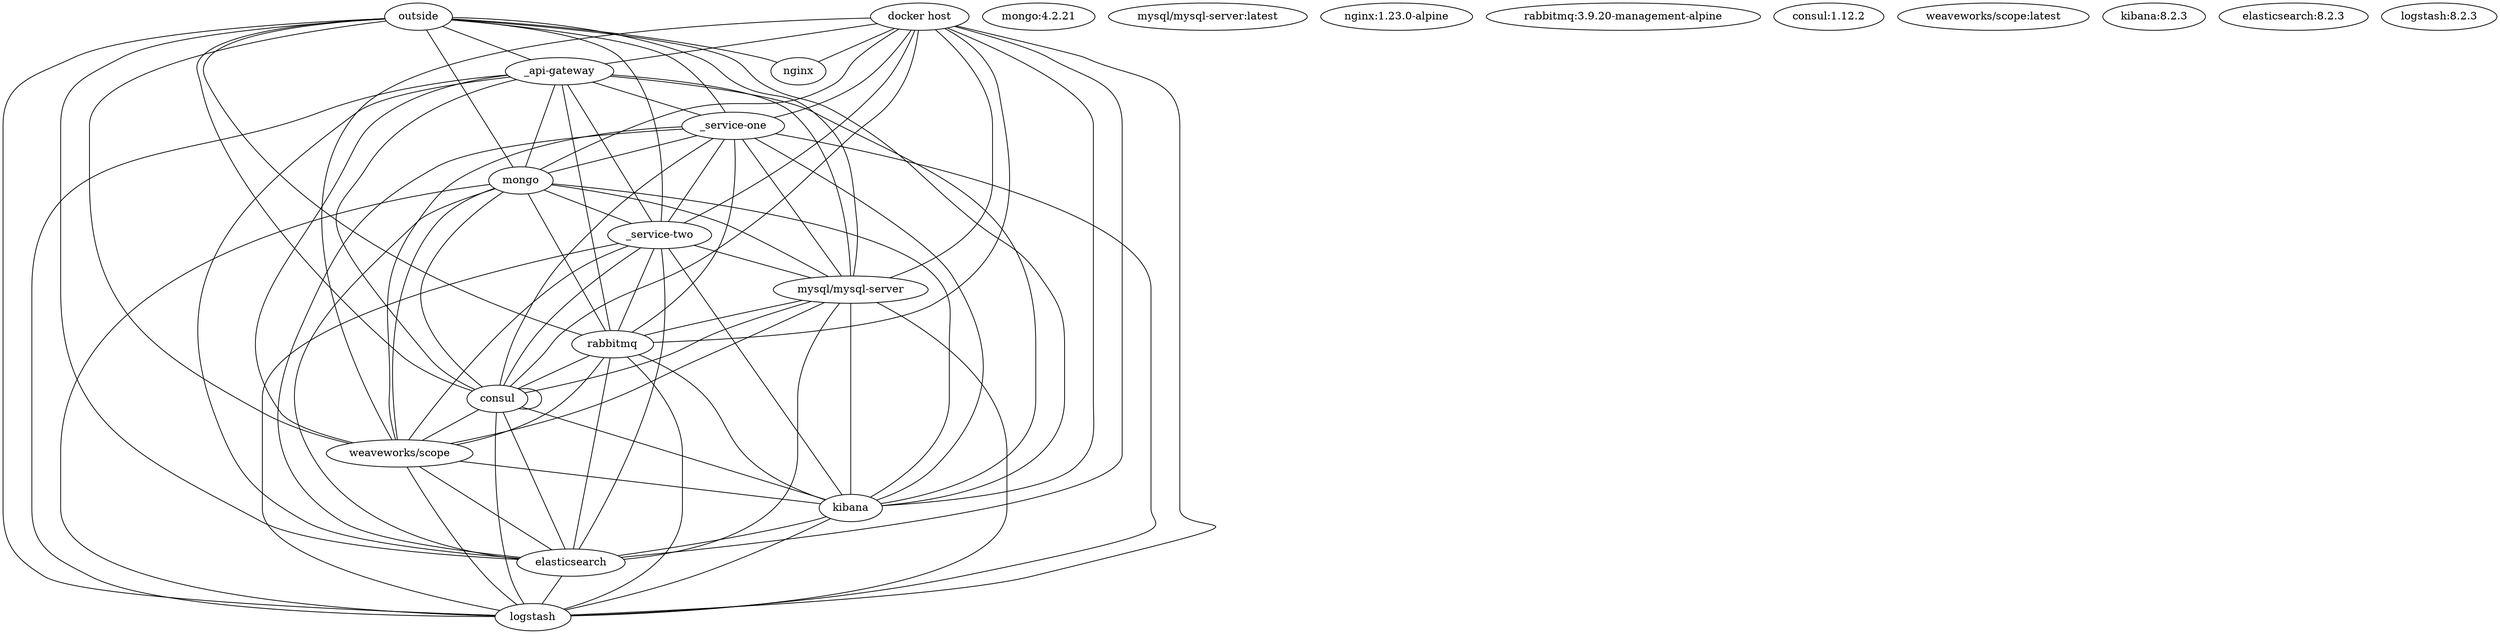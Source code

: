 // Topology Graph
graph {
	outside
	"docker host"
	"_api-gateway"
	"_service-one"
	"mongo:4.2.21"
	"_service-two"
	"mysql/mysql-server:latest"
	"nginx:1.23.0-alpine"
	"rabbitmq:3.9.20-management-alpine"
	"consul:1.12.2"
	"weaveworks/scope:latest"
	"kibana:8.2.3"
	"elasticsearch:8.2.3"
	"logstash:8.2.3"
	outside -- "_api-gateway" [contstraint=false]
	outside -- "_service-one" [contstraint=false]
	outside -- mongo:"4.2.21" [contstraint=false]
	outside -- "_service-two" [contstraint=false]
	outside -- "mysql/mysql-server":latest [contstraint=false]
	outside -- nginx:"1.23.0-alpine" [contstraint=false]
	outside -- rabbitmq:"3.9.20-management-alpine" [contstraint=false]
	outside -- consul:"1.12.2" [contstraint=false]
	outside -- "weaveworks/scope":latest [contstraint=false]
	outside -- kibana:"8.2.3" [contstraint=false]
	outside -- elasticsearch:"8.2.3" [contstraint=false]
	outside -- logstash:"8.2.3" [contstraint=false]
	"docker host" -- "_api-gateway" [contstraint=false]
	"docker host" -- "_service-one" [contstraint=false]
	"docker host" -- mongo:"4.2.21" [contstraint=false]
	"docker host" -- "_service-two" [contstraint=false]
	"docker host" -- "mysql/mysql-server":latest [contstraint=false]
	"docker host" -- nginx:"1.23.0-alpine" [contstraint=false]
	"docker host" -- rabbitmq:"3.9.20-management-alpine" [contstraint=false]
	"docker host" -- consul:"1.12.2" [contstraint=false]
	"docker host" -- "weaveworks/scope":latest [contstraint=false]
	"docker host" -- kibana:"8.2.3" [contstraint=false]
	"docker host" -- elasticsearch:"8.2.3" [contstraint=false]
	"docker host" -- logstash:"8.2.3" [contstraint=false]
	"_api-gateway" -- "_service-one" [contstraint=false]
	"_api-gateway" -- mongo:"4.2.21" [contstraint=false]
	"_api-gateway" -- "_service-two" [contstraint=false]
	"_api-gateway" -- "mysql/mysql-server":latest [contstraint=false]
	"_api-gateway" -- rabbitmq:"3.9.20-management-alpine" [contstraint=false]
	"_api-gateway" -- consul:"1.12.2" [contstraint=false]
	"_api-gateway" -- "weaveworks/scope":latest [contstraint=false]
	"_api-gateway" -- kibana:"8.2.3" [contstraint=false]
	"_api-gateway" -- elasticsearch:"8.2.3" [contstraint=false]
	"_api-gateway" -- logstash:"8.2.3" [contstraint=false]
	"_service-one" -- mongo:"4.2.21" [contstraint=false]
	"_service-one" -- "_service-two" [contstraint=false]
	"_service-one" -- "mysql/mysql-server":latest [contstraint=false]
	"_service-one" -- rabbitmq:"3.9.20-management-alpine" [contstraint=false]
	"_service-one" -- consul:"1.12.2" [contstraint=false]
	"_service-one" -- "weaveworks/scope":latest [contstraint=false]
	"_service-one" -- kibana:"8.2.3" [contstraint=false]
	"_service-one" -- elasticsearch:"8.2.3" [contstraint=false]
	"_service-one" -- logstash:"8.2.3" [contstraint=false]
	mongo:"4.2.21" -- "_service-two" [contstraint=false]
	mongo:"4.2.21" -- "mysql/mysql-server":latest [contstraint=false]
	mongo:"4.2.21" -- rabbitmq:"3.9.20-management-alpine" [contstraint=false]
	mongo:"4.2.21" -- consul:"1.12.2" [contstraint=false]
	mongo:"4.2.21" -- "weaveworks/scope":latest [contstraint=false]
	mongo:"4.2.21" -- kibana:"8.2.3" [contstraint=false]
	mongo:"4.2.21" -- elasticsearch:"8.2.3" [contstraint=false]
	mongo:"4.2.21" -- logstash:"8.2.3" [contstraint=false]
	"_service-two" -- "mysql/mysql-server":latest [contstraint=false]
	"_service-two" -- rabbitmq:"3.9.20-management-alpine" [contstraint=false]
	"_service-two" -- consul:"1.12.2" [contstraint=false]
	"_service-two" -- "weaveworks/scope":latest [contstraint=false]
	"_service-two" -- kibana:"8.2.3" [contstraint=false]
	"_service-two" -- elasticsearch:"8.2.3" [contstraint=false]
	"_service-two" -- logstash:"8.2.3" [contstraint=false]
	"mysql/mysql-server":latest -- rabbitmq:"3.9.20-management-alpine" [contstraint=false]
	"mysql/mysql-server":latest -- consul:"1.12.2" [contstraint=false]
	"mysql/mysql-server":latest -- "weaveworks/scope":latest [contstraint=false]
	"mysql/mysql-server":latest -- kibana:"8.2.3" [contstraint=false]
	"mysql/mysql-server":latest -- elasticsearch:"8.2.3" [contstraint=false]
	"mysql/mysql-server":latest -- logstash:"8.2.3" [contstraint=false]
	rabbitmq:"3.9.20-management-alpine" -- consul:"1.12.2" [contstraint=false]
	rabbitmq:"3.9.20-management-alpine" -- "weaveworks/scope":latest [contstraint=false]
	rabbitmq:"3.9.20-management-alpine" -- kibana:"8.2.3" [contstraint=false]
	rabbitmq:"3.9.20-management-alpine" -- elasticsearch:"8.2.3" [contstraint=false]
	rabbitmq:"3.9.20-management-alpine" -- logstash:"8.2.3" [contstraint=false]
	consul:"1.12.2" -- consul:"1.12.2" [contstraint=false]
	consul:"1.12.2" -- "weaveworks/scope":latest [contstraint=false]
	consul:"1.12.2" -- kibana:"8.2.3" [contstraint=false]
	consul:"1.12.2" -- elasticsearch:"8.2.3" [contstraint=false]
	consul:"1.12.2" -- logstash:"8.2.3" [contstraint=false]
	"weaveworks/scope":latest -- kibana:"8.2.3" [contstraint=false]
	"weaveworks/scope":latest -- elasticsearch:"8.2.3" [contstraint=false]
	"weaveworks/scope":latest -- logstash:"8.2.3" [contstraint=false]
	kibana:"8.2.3" -- elasticsearch:"8.2.3" [contstraint=false]
	kibana:"8.2.3" -- logstash:"8.2.3" [contstraint=false]
	elasticsearch:"8.2.3" -- logstash:"8.2.3" [contstraint=false]
}
